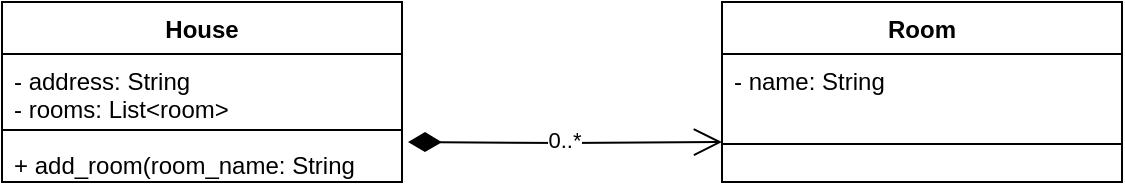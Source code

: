 <mxfile version="24.4.9" type="github">
  <diagram name="Page-1" id="9nDzD1eZSI8I8fGPE7Ml">
    <mxGraphModel dx="636" dy="349" grid="1" gridSize="10" guides="1" tooltips="1" connect="1" arrows="1" fold="1" page="1" pageScale="1" pageWidth="827" pageHeight="1169" math="0" shadow="0">
      <root>
        <mxCell id="0" />
        <mxCell id="1" parent="0" />
        <mxCell id="p2kP8XRbVOc6-CXXcjpX-1" value="House" style="swimlane;fontStyle=1;align=center;verticalAlign=top;childLayout=stackLayout;horizontal=1;startSize=26;horizontalStack=0;resizeParent=1;resizeParentMax=0;resizeLast=0;collapsible=1;marginBottom=0;whiteSpace=wrap;html=1;" vertex="1" parent="1">
          <mxGeometry x="160" y="120" width="200" height="90" as="geometry" />
        </mxCell>
        <mxCell id="p2kP8XRbVOc6-CXXcjpX-2" value="- address: String&lt;div&gt;- rooms: List&amp;lt;room&amp;gt;&lt;/div&gt;" style="text;strokeColor=none;fillColor=none;align=left;verticalAlign=top;spacingLeft=4;spacingRight=4;overflow=hidden;rotatable=0;points=[[0,0.5],[1,0.5]];portConstraint=eastwest;whiteSpace=wrap;html=1;" vertex="1" parent="p2kP8XRbVOc6-CXXcjpX-1">
          <mxGeometry y="26" width="200" height="34" as="geometry" />
        </mxCell>
        <mxCell id="p2kP8XRbVOc6-CXXcjpX-3" value="" style="line;strokeWidth=1;fillColor=none;align=left;verticalAlign=middle;spacingTop=-1;spacingLeft=3;spacingRight=3;rotatable=0;labelPosition=right;points=[];portConstraint=eastwest;strokeColor=inherit;" vertex="1" parent="p2kP8XRbVOc6-CXXcjpX-1">
          <mxGeometry y="60" width="200" height="8" as="geometry" />
        </mxCell>
        <mxCell id="p2kP8XRbVOc6-CXXcjpX-4" value="+ add_room(room_name: String" style="text;strokeColor=none;fillColor=none;align=left;verticalAlign=top;spacingLeft=4;spacingRight=4;overflow=hidden;rotatable=0;points=[[0,0.5],[1,0.5]];portConstraint=eastwest;whiteSpace=wrap;html=1;" vertex="1" parent="p2kP8XRbVOc6-CXXcjpX-1">
          <mxGeometry y="68" width="200" height="22" as="geometry" />
        </mxCell>
        <mxCell id="p2kP8XRbVOc6-CXXcjpX-5" value="Room" style="swimlane;fontStyle=1;align=center;verticalAlign=top;childLayout=stackLayout;horizontal=1;startSize=26;horizontalStack=0;resizeParent=1;resizeParentMax=0;resizeLast=0;collapsible=1;marginBottom=0;whiteSpace=wrap;html=1;" vertex="1" parent="1">
          <mxGeometry x="520" y="120" width="200" height="90" as="geometry" />
        </mxCell>
        <mxCell id="p2kP8XRbVOc6-CXXcjpX-6" value="- name: String" style="text;strokeColor=none;fillColor=none;align=left;verticalAlign=top;spacingLeft=4;spacingRight=4;overflow=hidden;rotatable=0;points=[[0,0.5],[1,0.5]];portConstraint=eastwest;whiteSpace=wrap;html=1;" vertex="1" parent="p2kP8XRbVOc6-CXXcjpX-5">
          <mxGeometry y="26" width="200" height="26" as="geometry" />
        </mxCell>
        <mxCell id="p2kP8XRbVOc6-CXXcjpX-7" value="" style="line;strokeWidth=1;fillColor=none;align=left;verticalAlign=middle;spacingTop=-1;spacingLeft=3;spacingRight=3;rotatable=0;labelPosition=right;points=[];portConstraint=eastwest;strokeColor=inherit;" vertex="1" parent="p2kP8XRbVOc6-CXXcjpX-5">
          <mxGeometry y="52" width="200" height="38" as="geometry" />
        </mxCell>
        <mxCell id="p2kP8XRbVOc6-CXXcjpX-9" value="" style="endArrow=open;html=1;endSize=12;startArrow=diamondThin;startSize=14;startFill=1;edgeStyle=orthogonalEdgeStyle;align=left;verticalAlign=bottom;rounded=0;entryX=0;entryY=0.474;entryDx=0;entryDy=0;entryPerimeter=0;" edge="1" parent="1" target="p2kP8XRbVOc6-CXXcjpX-7">
          <mxGeometry x="-1" y="3" relative="1" as="geometry">
            <mxPoint x="363" y="190" as="sourcePoint" />
            <mxPoint x="510" y="190" as="targetPoint" />
          </mxGeometry>
        </mxCell>
        <mxCell id="p2kP8XRbVOc6-CXXcjpX-10" value="0..*" style="edgeLabel;html=1;align=center;verticalAlign=middle;resizable=0;points=[];" vertex="1" connectable="0" parent="p2kP8XRbVOc6-CXXcjpX-9">
          <mxGeometry x="-0.219" relative="1" as="geometry">
            <mxPoint x="16" y="-2" as="offset" />
          </mxGeometry>
        </mxCell>
      </root>
    </mxGraphModel>
  </diagram>
</mxfile>
